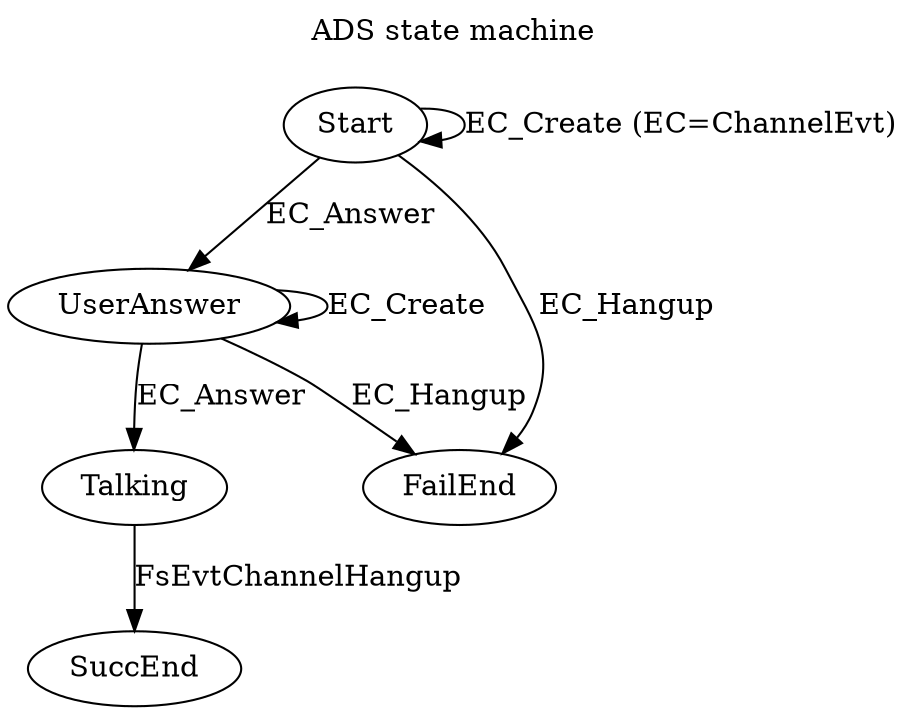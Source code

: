 strict digraph {
  label = <ADS state machine<br/> >
  labelloc = "t";

  Start -> Start [label="EC_Create (EC=ChannelEvt)"]
  Start -> UserAnswer [label=EC_Answer]
  Start -> FailEnd [label=EC_Hangup]

  UserAnswer -> UserAnswer [label=EC_Create]
  UserAnswer -> Talking [label=EC_Answer]
  UserAnswer -> FailEnd [label=EC_Hangup]

  Talking -> SuccEnd [label=FsEvtChannelHangup]
}
